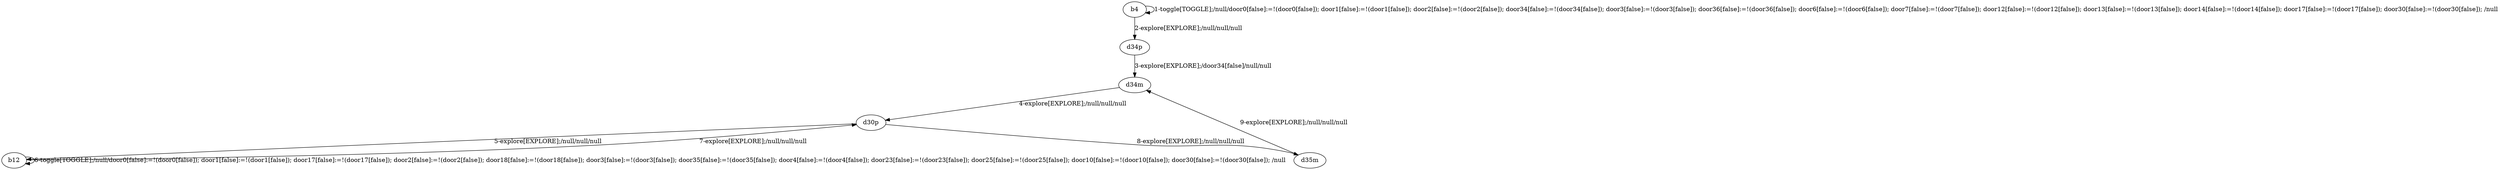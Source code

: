 # Total number of goals covered by this test: 4
# d30p --> d35m
# b12 --> b12
# d30p --> b12
# d35m --> d34m

digraph g {
"b4" -> "b4" [label = "1-toggle[TOGGLE];/null/door0[false]:=!(door0[false]); door1[false]:=!(door1[false]); door2[false]:=!(door2[false]); door34[false]:=!(door34[false]); door3[false]:=!(door3[false]); door36[false]:=!(door36[false]); door6[false]:=!(door6[false]); door7[false]:=!(door7[false]); door12[false]:=!(door12[false]); door13[false]:=!(door13[false]); door14[false]:=!(door14[false]); door17[false]:=!(door17[false]); door30[false]:=!(door30[false]); /null"];
"b4" -> "d34p" [label = "2-explore[EXPLORE];/null/null/null"];
"d34p" -> "d34m" [label = "3-explore[EXPLORE];/door34[false]/null/null"];
"d34m" -> "d30p" [label = "4-explore[EXPLORE];/null/null/null"];
"d30p" -> "b12" [label = "5-explore[EXPLORE];/null/null/null"];
"b12" -> "b12" [label = "6-toggle[TOGGLE];/null/door0[false]:=!(door0[false]); door1[false]:=!(door1[false]); door17[false]:=!(door17[false]); door2[false]:=!(door2[false]); door18[false]:=!(door18[false]); door3[false]:=!(door3[false]); door35[false]:=!(door35[false]); door4[false]:=!(door4[false]); door23[false]:=!(door23[false]); door25[false]:=!(door25[false]); door10[false]:=!(door10[false]); door30[false]:=!(door30[false]); /null"];
"b12" -> "d30p" [label = "7-explore[EXPLORE];/null/null/null"];
"d30p" -> "d35m" [label = "8-explore[EXPLORE];/null/null/null"];
"d35m" -> "d34m" [label = "9-explore[EXPLORE];/null/null/null"];
}